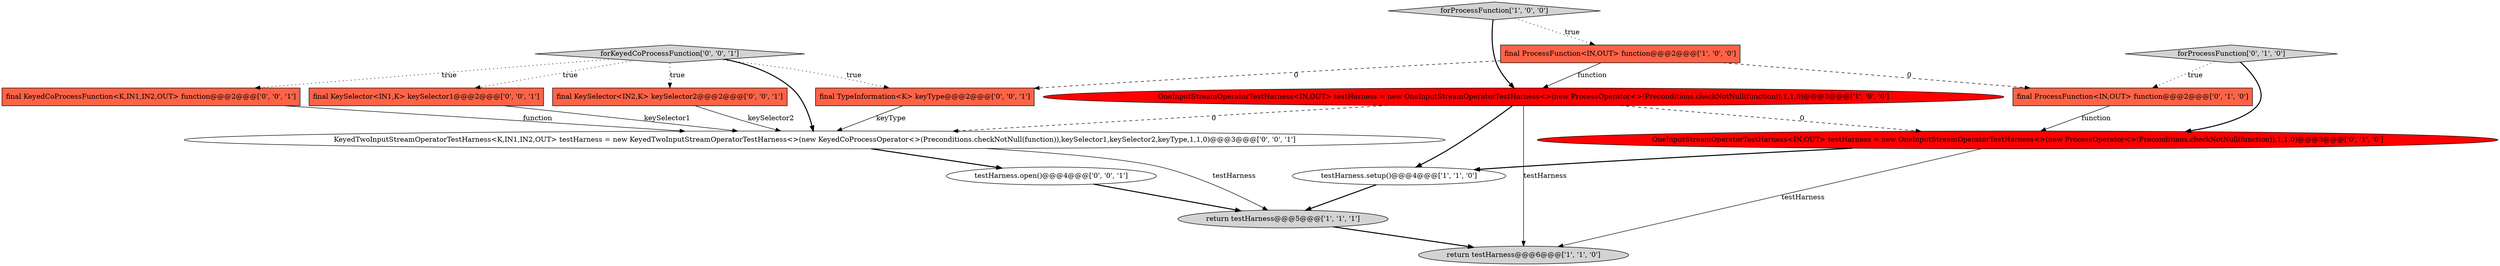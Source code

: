 digraph {
12 [style = filled, label = "forKeyedCoProcessFunction['0', '0', '1']", fillcolor = lightgray, shape = diamond image = "AAA0AAABBB3BBB"];
1 [style = filled, label = "OneInputStreamOperatorTestHarness<IN,OUT> testHarness = new OneInputStreamOperatorTestHarness<>(new ProcessOperator<>(Preconditions.checkNotNull(function)),1,1,0)@@@3@@@['1', '0', '0']", fillcolor = red, shape = ellipse image = "AAA1AAABBB1BBB"];
6 [style = filled, label = "forProcessFunction['0', '1', '0']", fillcolor = lightgray, shape = diamond image = "AAA0AAABBB2BBB"];
13 [style = filled, label = "final KeyedCoProcessFunction<K,IN1,IN2,OUT> function@@@2@@@['0', '0', '1']", fillcolor = tomato, shape = box image = "AAA0AAABBB3BBB"];
10 [style = filled, label = "final KeySelector<IN1,K> keySelector1@@@2@@@['0', '0', '1']", fillcolor = tomato, shape = box image = "AAA0AAABBB3BBB"];
14 [style = filled, label = "final TypeInformation<K> keyType@@@2@@@['0', '0', '1']", fillcolor = tomato, shape = box image = "AAA0AAABBB3BBB"];
15 [style = filled, label = "testHarness.open()@@@4@@@['0', '0', '1']", fillcolor = white, shape = ellipse image = "AAA0AAABBB3BBB"];
11 [style = filled, label = "final KeySelector<IN2,K> keySelector2@@@2@@@['0', '0', '1']", fillcolor = tomato, shape = box image = "AAA0AAABBB3BBB"];
2 [style = filled, label = "return testHarness@@@5@@@['1', '1', '1']", fillcolor = lightgray, shape = ellipse image = "AAA0AAABBB1BBB"];
3 [style = filled, label = "testHarness.setup()@@@4@@@['1', '1', '0']", fillcolor = white, shape = ellipse image = "AAA0AAABBB1BBB"];
4 [style = filled, label = "return testHarness@@@6@@@['1', '1', '0']", fillcolor = lightgray, shape = ellipse image = "AAA0AAABBB1BBB"];
0 [style = filled, label = "final ProcessFunction<IN,OUT> function@@@2@@@['1', '0', '0']", fillcolor = tomato, shape = box image = "AAA1AAABBB1BBB"];
5 [style = filled, label = "forProcessFunction['1', '0', '0']", fillcolor = lightgray, shape = diamond image = "AAA0AAABBB1BBB"];
9 [style = filled, label = "KeyedTwoInputStreamOperatorTestHarness<K,IN1,IN2,OUT> testHarness = new KeyedTwoInputStreamOperatorTestHarness<>(new KeyedCoProcessOperator<>(Preconditions.checkNotNull(function)),keySelector1,keySelector2,keyType,1,1,0)@@@3@@@['0', '0', '1']", fillcolor = white, shape = ellipse image = "AAA0AAABBB3BBB"];
8 [style = filled, label = "OneInputStreamOperatorTestHarness<IN,OUT> testHarness = new OneInputStreamOperatorTestHarness<>(new ProcessOperator<>(Preconditions.checkNotNull(function)),1,1,0)@@@3@@@['0', '1', '0']", fillcolor = red, shape = ellipse image = "AAA1AAABBB2BBB"];
7 [style = filled, label = "final ProcessFunction<IN,OUT> function@@@2@@@['0', '1', '0']", fillcolor = tomato, shape = box image = "AAA1AAABBB2BBB"];
8->4 [style = solid, label="testHarness"];
11->9 [style = solid, label="keySelector2"];
15->2 [style = bold, label=""];
8->3 [style = bold, label=""];
1->3 [style = bold, label=""];
1->9 [style = dashed, label="0"];
5->0 [style = dotted, label="true"];
14->9 [style = solid, label="keyType"];
9->2 [style = solid, label="testHarness"];
12->9 [style = bold, label=""];
2->4 [style = bold, label=""];
13->9 [style = solid, label="function"];
12->11 [style = dotted, label="true"];
0->14 [style = dashed, label="0"];
5->1 [style = bold, label=""];
12->14 [style = dotted, label="true"];
12->13 [style = dotted, label="true"];
10->9 [style = solid, label="keySelector1"];
3->2 [style = bold, label=""];
12->10 [style = dotted, label="true"];
9->15 [style = bold, label=""];
0->1 [style = solid, label="function"];
6->8 [style = bold, label=""];
6->7 [style = dotted, label="true"];
1->8 [style = dashed, label="0"];
1->4 [style = solid, label="testHarness"];
7->8 [style = solid, label="function"];
0->7 [style = dashed, label="0"];
}
